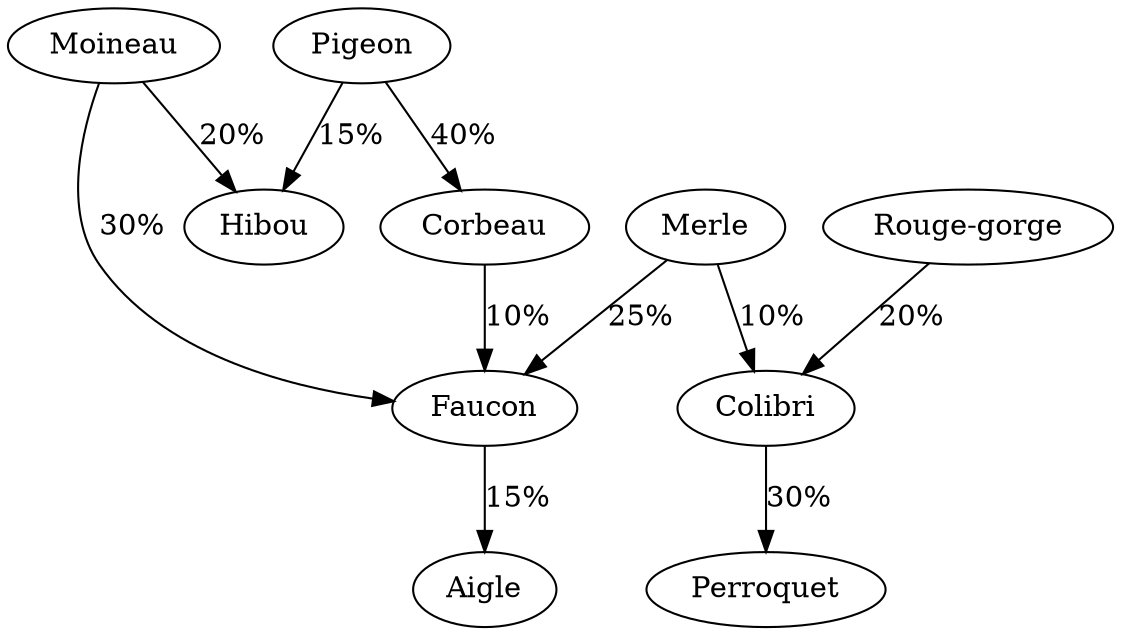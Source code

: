 digraph ReseauTrophique {
    // Définition des sommets
    "Moineau";
"Faucon";
"Merle";
"Pigeon";
"Corbeau";
"Hibou";
"Aigle";
"Colibri";
"Rouge-gorge";
"Perroquet";

// Relations avec des poids
    "Moineau" -> "Faucon" [label="30%"];
"Moineau" -> "Hibou" [label="20%"];
"Faucon" -> "Aigle" [label="15%"];
"Merle" -> "Faucon" [label="25%"];
"Merle" -> "Colibri" [label="10%"];
"Pigeon" -> "Corbeau" [label="40%"];
"Pigeon" -> "Hibou" [label="15%"];
"Corbeau" -> "Faucon" [label="10%"];
"Rouge-gorge" -> "Colibri" [label="20%"];
"Colibri" -> "Perroquet" [label="30%"];
}
